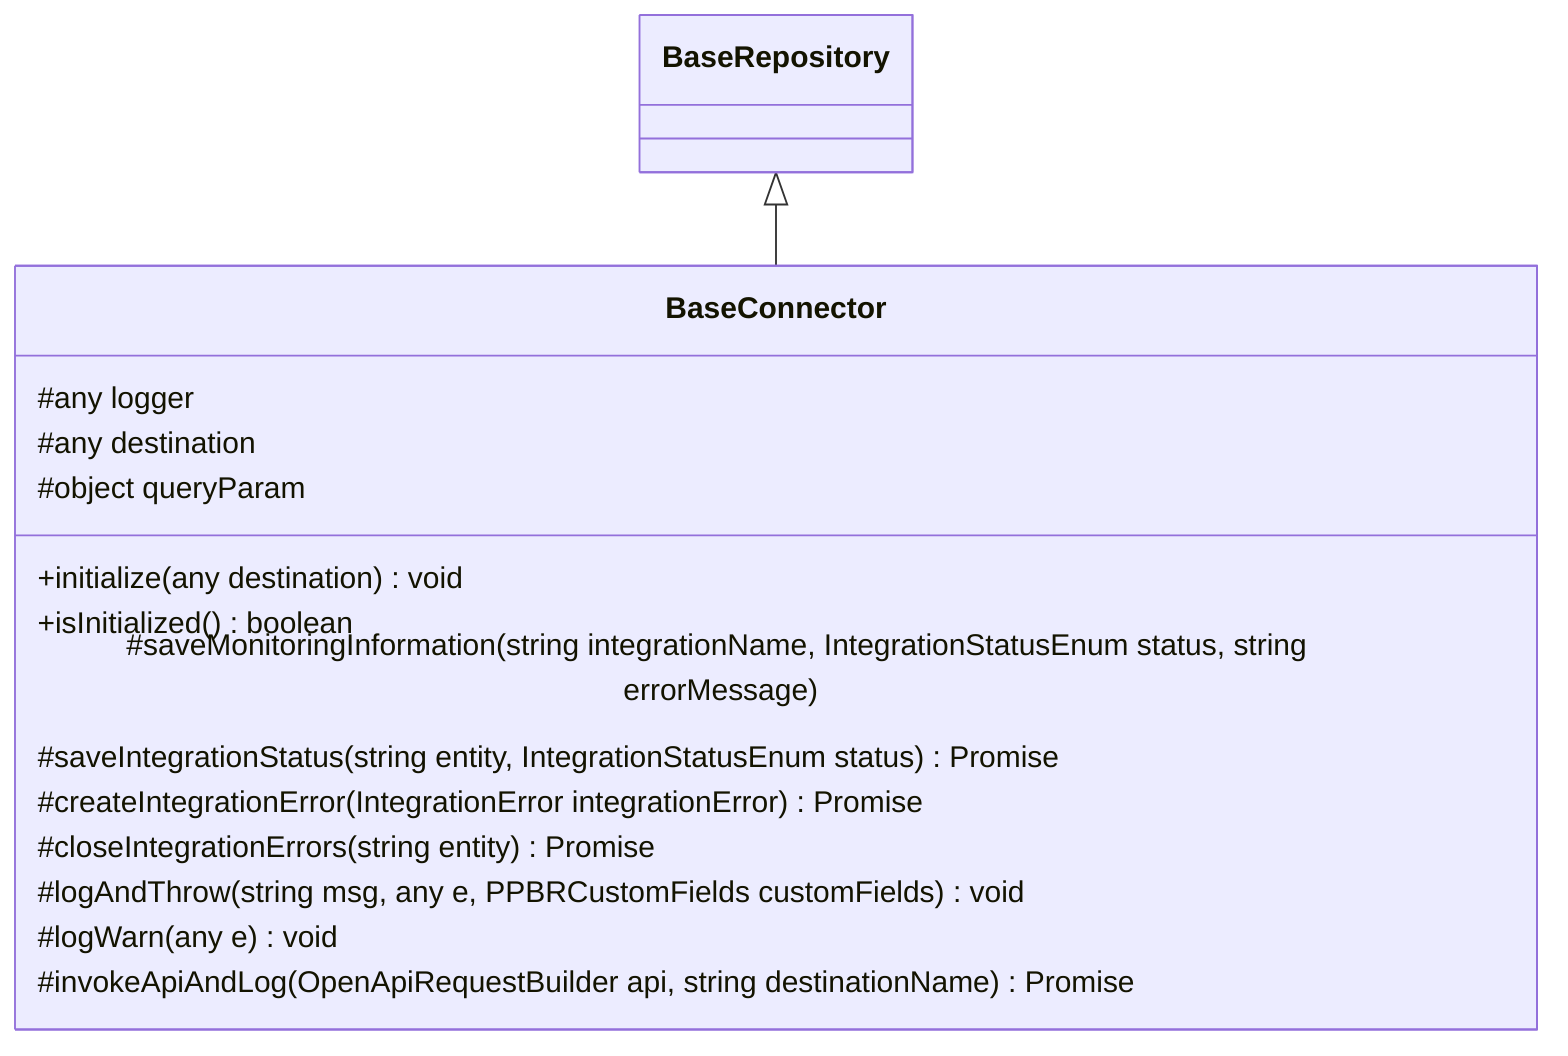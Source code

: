 classDiagram
class BaseConnector{
        #any logger
        #any destination
        #object queryParam
        +initialize(any destination) void
        +isInitialized() boolean
        #saveMonitoringInformation(string integrationName, IntegrationStatusEnum status, string errorMessage)
        #saveIntegrationStatus(string entity, IntegrationStatusEnum status) Promise<string>
        #createIntegrationError(IntegrationError integrationError) Promise<void>
        #closeIntegrationErrors(string entity) Promise<void>
        #logAndThrow(string msg, any e, PPBRCustomFields customFields) void
        #logWarn(any e) void
        #invokeApiAndLog(OpenApiRequestBuilder api, string destinationName) Promise<HttpResponse>
}
BaseRepository <|-- BaseConnector